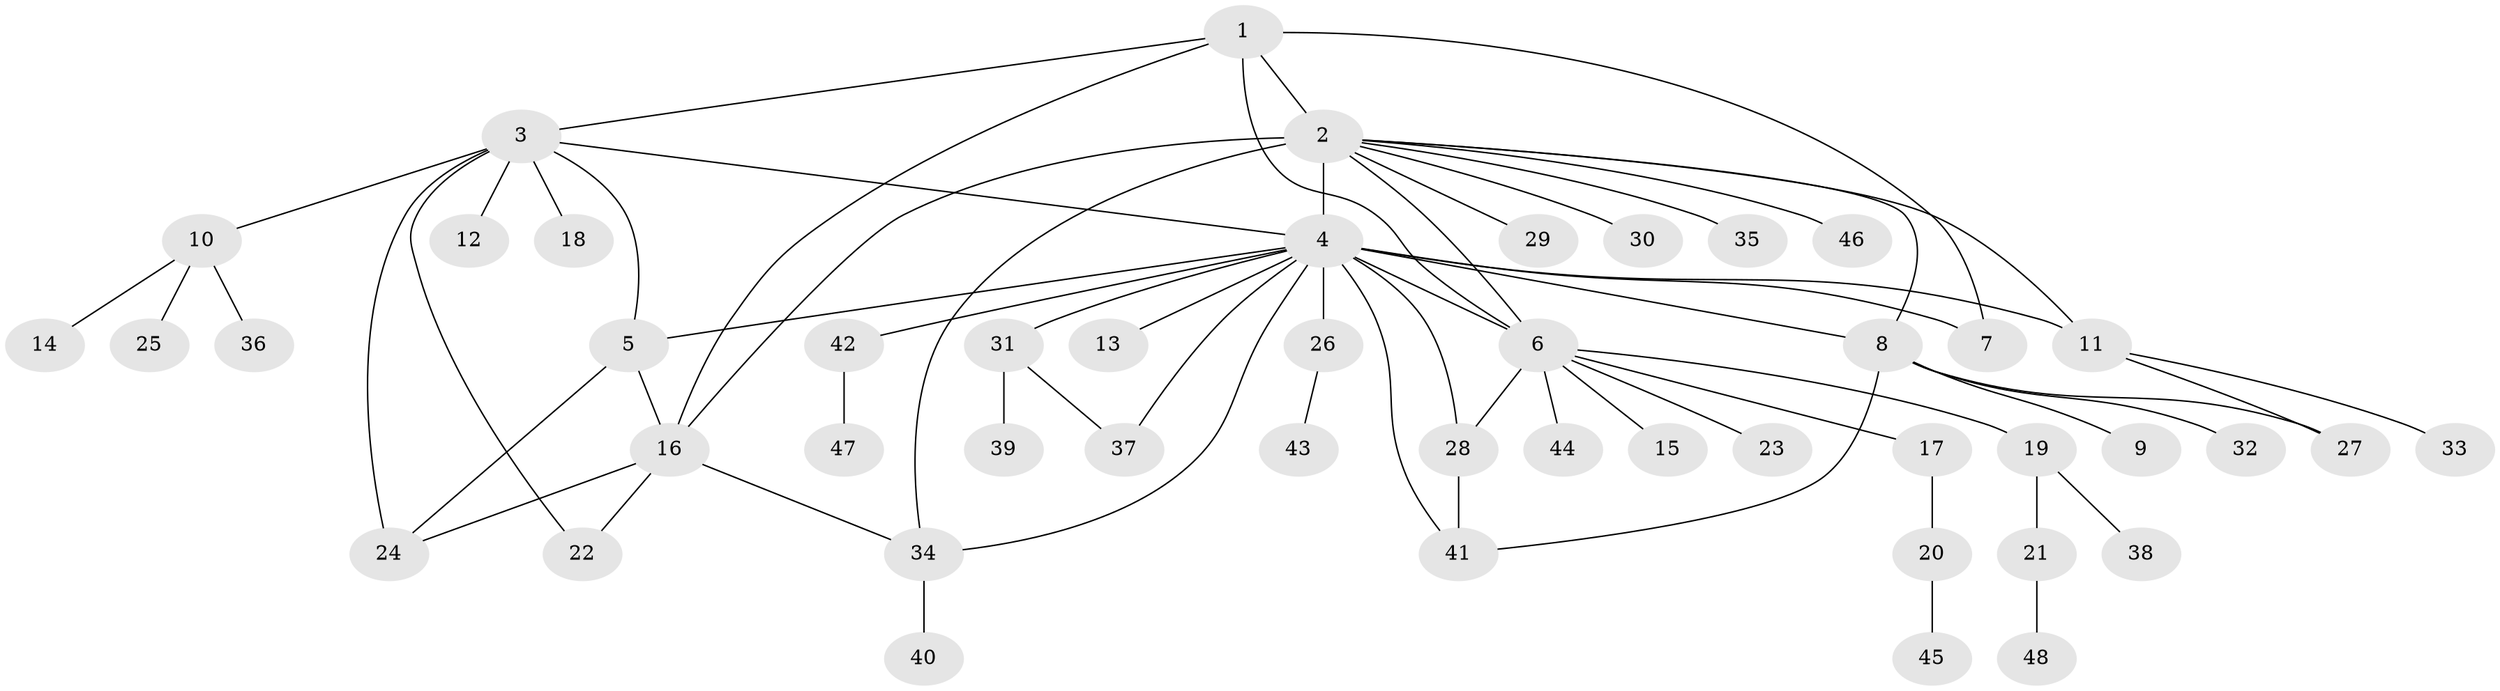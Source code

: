 // original degree distribution, {6: 0.020833333333333332, 38: 0.010416666666666666, 9: 0.010416666666666666, 3: 0.13541666666666666, 1: 0.5208333333333334, 5: 0.0625, 4: 0.052083333333333336, 12: 0.010416666666666666, 8: 0.010416666666666666, 2: 0.16666666666666666}
// Generated by graph-tools (version 1.1) at 2025/35/03/09/25 02:35:22]
// undirected, 48 vertices, 66 edges
graph export_dot {
graph [start="1"]
  node [color=gray90,style=filled];
  1;
  2;
  3;
  4;
  5;
  6;
  7;
  8;
  9;
  10;
  11;
  12;
  13;
  14;
  15;
  16;
  17;
  18;
  19;
  20;
  21;
  22;
  23;
  24;
  25;
  26;
  27;
  28;
  29;
  30;
  31;
  32;
  33;
  34;
  35;
  36;
  37;
  38;
  39;
  40;
  41;
  42;
  43;
  44;
  45;
  46;
  47;
  48;
  1 -- 2 [weight=1.0];
  1 -- 3 [weight=1.0];
  1 -- 6 [weight=1.0];
  1 -- 7 [weight=1.0];
  1 -- 16 [weight=1.0];
  2 -- 4 [weight=23.0];
  2 -- 6 [weight=1.0];
  2 -- 8 [weight=1.0];
  2 -- 11 [weight=1.0];
  2 -- 16 [weight=1.0];
  2 -- 29 [weight=1.0];
  2 -- 30 [weight=1.0];
  2 -- 34 [weight=1.0];
  2 -- 35 [weight=1.0];
  2 -- 46 [weight=1.0];
  3 -- 4 [weight=1.0];
  3 -- 5 [weight=1.0];
  3 -- 10 [weight=1.0];
  3 -- 12 [weight=1.0];
  3 -- 18 [weight=1.0];
  3 -- 22 [weight=1.0];
  3 -- 24 [weight=1.0];
  4 -- 5 [weight=1.0];
  4 -- 6 [weight=3.0];
  4 -- 7 [weight=1.0];
  4 -- 8 [weight=1.0];
  4 -- 11 [weight=2.0];
  4 -- 13 [weight=1.0];
  4 -- 26 [weight=2.0];
  4 -- 28 [weight=1.0];
  4 -- 31 [weight=1.0];
  4 -- 34 [weight=1.0];
  4 -- 37 [weight=1.0];
  4 -- 41 [weight=1.0];
  4 -- 42 [weight=2.0];
  5 -- 16 [weight=1.0];
  5 -- 24 [weight=1.0];
  6 -- 15 [weight=1.0];
  6 -- 17 [weight=1.0];
  6 -- 19 [weight=1.0];
  6 -- 23 [weight=1.0];
  6 -- 28 [weight=1.0];
  6 -- 44 [weight=1.0];
  8 -- 9 [weight=1.0];
  8 -- 27 [weight=1.0];
  8 -- 32 [weight=1.0];
  8 -- 41 [weight=1.0];
  10 -- 14 [weight=1.0];
  10 -- 25 [weight=1.0];
  10 -- 36 [weight=1.0];
  11 -- 27 [weight=1.0];
  11 -- 33 [weight=1.0];
  16 -- 22 [weight=1.0];
  16 -- 24 [weight=1.0];
  16 -- 34 [weight=1.0];
  17 -- 20 [weight=1.0];
  19 -- 21 [weight=1.0];
  19 -- 38 [weight=1.0];
  20 -- 45 [weight=1.0];
  21 -- 48 [weight=1.0];
  26 -- 43 [weight=1.0];
  28 -- 41 [weight=1.0];
  31 -- 37 [weight=1.0];
  31 -- 39 [weight=1.0];
  34 -- 40 [weight=1.0];
  42 -- 47 [weight=1.0];
}
